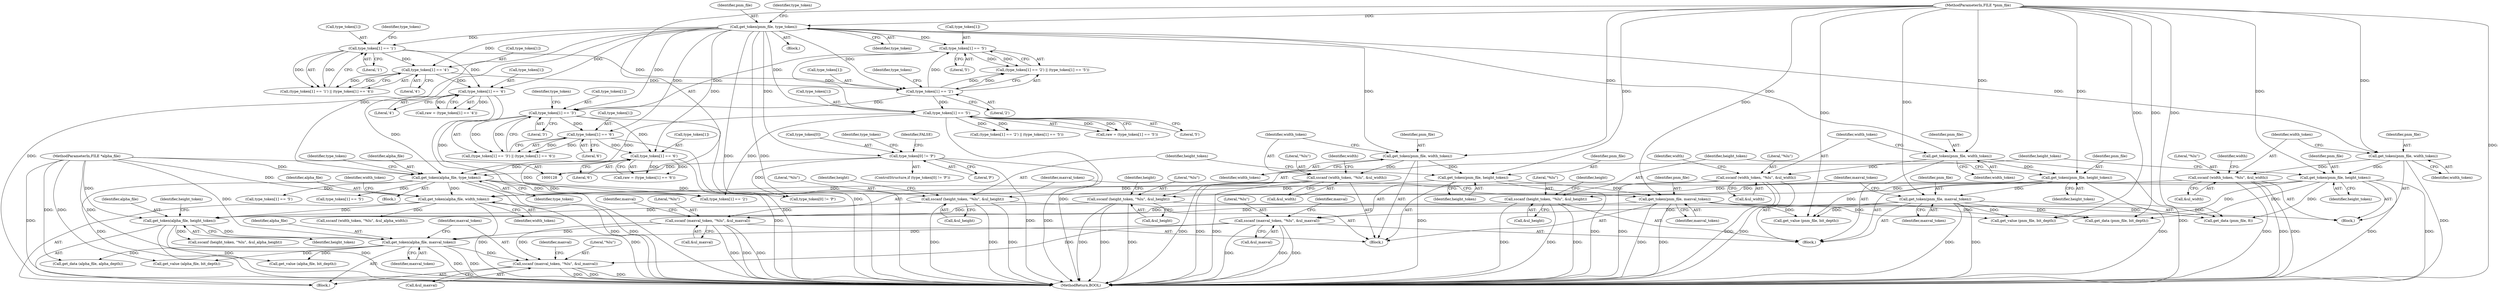 digraph "0_Android_9d4853418ab2f754c2b63e091c29c5529b8b86ca_159@API" {
"1000568" [label="(Call,sscanf (maxval_token, \"%lu\", &ul_maxval))"];
"1000565" [label="(Call,get_token(alpha_file, maxval_token))"];
"1000546" [label="(Call,get_token(alpha_file, height_token))"];
"1000527" [label="(Call,get_token(alpha_file, width_token))"];
"1000494" [label="(Call,get_token(alpha_file, type_token))"];
"1000131" [label="(MethodParameterIn,FILE *alpha_file)"];
"1000293" [label="(Call,type_token[1] == '5')"];
"1000285" [label="(Call,type_token[1] == '5')"];
"1000209" [label="(Call,get_token(pnm_file, type_token))"];
"1000129" [label="(MethodParameterIn,FILE *pnm_file)"];
"1000280" [label="(Call,type_token[1] == '2')"];
"1000224" [label="(Call,type_token[1] == '1')"];
"1000229" [label="(Call,type_token[1] == '4')"];
"1000391" [label="(Call,type_token[1] == '6')"];
"1000383" [label="(Call,type_token[1] == '6')"];
"1000378" [label="(Call,type_token[1] == '3')"];
"1000237" [label="(Call,type_token[1] == '4')"];
"1000213" [label="(Call,type_token[0] != 'P')"];
"1000304" [label="(Call,sscanf (width_token, \"%lu\", &ul_width))"];
"1000301" [label="(Call,get_token(pnm_file, width_token))"];
"1000402" [label="(Call,sscanf (width_token, \"%lu\", &ul_width))"];
"1000399" [label="(Call,get_token(pnm_file, width_token))"];
"1000248" [label="(Call,sscanf (width_token, \"%lu\", &ul_width))"];
"1000245" [label="(Call,get_token(pnm_file, width_token))"];
"1000317" [label="(Call,sscanf (height_token, \"%lu\", &ul_height))"];
"1000314" [label="(Call,get_token(pnm_file, height_token))"];
"1000415" [label="(Call,sscanf (height_token, \"%lu\", &ul_height))"];
"1000412" [label="(Call,get_token(pnm_file, height_token))"];
"1000261" [label="(Call,sscanf (height_token, \"%lu\", &ul_height))"];
"1000258" [label="(Call,get_token(pnm_file, height_token))"];
"1000330" [label="(Call,sscanf (maxval_token, \"%lu\", &ul_maxval))"];
"1000327" [label="(Call,get_token(pnm_file, maxval_token))"];
"1000428" [label="(Call,sscanf (maxval_token, \"%lu\", &ul_maxval))"];
"1000425" [label="(Call,get_token(pnm_file, maxval_token))"];
"1000307" [label="(Call,&ul_width)"];
"1000129" [label="(MethodParameterIn,FILE *pnm_file)"];
"1000287" [label="(Identifier,type_token)"];
"1000387" [label="(Literal,'6')"];
"1000401" [label="(Identifier,width_token)"];
"1000330" [label="(Call,sscanf (maxval_token, \"%lu\", &ul_maxval))"];
"1000327" [label="(Call,get_token(pnm_file, maxval_token))"];
"1000550" [label="(Identifier,height_token)"];
"1000400" [label="(Identifier,pnm_file)"];
"1000233" [label="(Literal,'4')"];
"1000302" [label="(Identifier,pnm_file)"];
"1000254" [label="(Identifier,width)"];
"1000479" [label="(Block,)"];
"1000415" [label="(Call,sscanf (height_token, \"%lu\", &ul_height))"];
"1000210" [label="(Identifier,pnm_file)"];
"1000212" [label="(ControlStructure,if (type_token[0] != 'P'))"];
"1000223" [label="(Call,(type_token[1] == '1') || (type_token[1] == '4'))"];
"1000566" [label="(Identifier,alpha_file)"];
"1000431" [label="(Call,&ul_maxval)"];
"1000262" [label="(Identifier,height_token)"];
"1000528" [label="(Identifier,alpha_file)"];
"1000531" [label="(Identifier,width_token)"];
"1000336" [label="(Identifier,maxval)"];
"1000377" [label="(Call,(type_token[1] == '3') || (type_token[1] == '6'))"];
"1000260" [label="(Identifier,height_token)"];
"1000297" [label="(Literal,'5')"];
"1000267" [label="(Identifier,height)"];
"1000301" [label="(Call,get_token(pnm_file, width_token))"];
"1000328" [label="(Identifier,pnm_file)"];
"1000405" [label="(Call,&ul_width)"];
"1000225" [label="(Call,type_token[1])"];
"1000434" [label="(Identifier,maxval)"];
"1000568" [label="(Call,sscanf (maxval_token, \"%lu\", &ul_maxval))"];
"1000527" [label="(Call,get_token(alpha_file, width_token))"];
"1000314" [label="(Call,get_token(pnm_file, height_token))"];
"1000736" [label="(Call,get_data (pnm_file, 8))"];
"1000215" [label="(Identifier,type_token)"];
"1000382" [label="(Literal,'3')"];
"1000427" [label="(Identifier,maxval_token)"];
"1000281" [label="(Call,type_token[1])"];
"1000251" [label="(Call,&ul_width)"];
"1000320" [label="(Call,&ul_height)"];
"1001011" [label="(MethodReturn,BOOL)"];
"1000413" [label="(Identifier,pnm_file)"];
"1000217" [label="(Literal,'P')"];
"1000508" [label="(Call,(type_token[1] == '2') || (type_token[1] == '5'))"];
"1000248" [label="(Call,sscanf (width_token, \"%lu\", &ul_width))"];
"1000234" [label="(Block,)"];
"1000261" [label="(Call,sscanf (height_token, \"%lu\", &ul_height))"];
"1000318" [label="(Identifier,height_token)"];
"1000214" [label="(Call,type_token[0])"];
"1000258" [label="(Call,get_token(pnm_file, height_token))"];
"1000213" [label="(Call,type_token[0] != 'P')"];
"1000323" [label="(Identifier,height)"];
"1000414" [label="(Identifier,height_token)"];
"1000306" [label="(Literal,\"%lu\")"];
"1000224" [label="(Call,type_token[1] == '1')"];
"1000241" [label="(Literal,'4')"];
"1000408" [label="(Identifier,width)"];
"1000304" [label="(Call,sscanf (width_token, \"%lu\", &ul_width))"];
"1000548" [label="(Identifier,height_token)"];
"1000529" [label="(Identifier,width_token)"];
"1000228" [label="(Literal,'1')"];
"1000284" [label="(Literal,'2')"];
"1000402" [label="(Call,sscanf (width_token, \"%lu\", &ul_width))"];
"1000286" [label="(Call,type_token[1])"];
"1000331" [label="(Identifier,maxval_token)"];
"1000496" [label="(Identifier,type_token)"];
"1000546" [label="(Call,get_token(alpha_file, height_token))"];
"1000522" [label="(Call,type_token[1] == '5')"];
"1000498" [label="(Call,type_token[0] != 'P')"];
"1000384" [label="(Call,type_token[1])"];
"1000416" [label="(Identifier,height_token)"];
"1000428" [label="(Call,sscanf (maxval_token, \"%lu\", &ul_maxval))"];
"1000134" [label="(Block,)"];
"1000259" [label="(Identifier,pnm_file)"];
"1000385" [label="(Identifier,type_token)"];
"1000315" [label="(Identifier,pnm_file)"];
"1000822" [label="(Call,get_data (alpha_file, alpha_depth))"];
"1000280" [label="(Call,type_token[1] == '2')"];
"1000235" [label="(Call,raw = (type_token[1] == '4'))"];
"1000290" [label="(Block,)"];
"1000514" [label="(Call,type_token[1] == '5')"];
"1000425" [label="(Call,get_token(pnm_file, maxval_token))"];
"1000569" [label="(Identifier,maxval_token)"];
"1000399" [label="(Call,get_token(pnm_file, width_token))"];
"1000841" [label="(Call,get_value (alpha_file, bit_depth))"];
"1000389" [label="(Call,raw = (type_token[1] == '6'))"];
"1000316" [label="(Identifier,height_token)"];
"1000421" [label="(Identifier,height)"];
"1000289" [label="(Literal,'5')"];
"1000305" [label="(Identifier,width_token)"];
"1000430" [label="(Literal,\"%lu\")"];
"1000303" [label="(Identifier,width_token)"];
"1000294" [label="(Call,type_token[1])"];
"1000509" [label="(Call,type_token[1] == '2')"];
"1000383" [label="(Call,type_token[1] == '6')"];
"1000229" [label="(Call,type_token[1] == '4')"];
"1000412" [label="(Call,get_token(pnm_file, height_token))"];
"1000332" [label="(Literal,\"%lu\")"];
"1000231" [label="(Identifier,type_token)"];
"1000834" [label="(Call,get_value (alpha_file, bit_depth))"];
"1000245" [label="(Call,get_token(pnm_file, width_token))"];
"1000417" [label="(Literal,\"%lu\")"];
"1000391" [label="(Call,type_token[1] == '6')"];
"1000131" [label="(MethodParameterIn,FILE *alpha_file)"];
"1000249" [label="(Identifier,width_token)"];
"1000429" [label="(Identifier,maxval_token)"];
"1000549" [label="(Call,sscanf (height_token, \"%lu\", &ul_alpha_height))"];
"1000279" [label="(Call,(type_token[1] == '2') || (type_token[1] == '5'))"];
"1000769" [label="(Call,get_data (pnm_file, bit_depth))"];
"1000788" [label="(Call,get_value (pnm_file, bit_depth))"];
"1000237" [label="(Call,type_token[1] == '4')"];
"1000209" [label="(Call,get_token(pnm_file, type_token))"];
"1000226" [label="(Identifier,type_token)"];
"1000246" [label="(Identifier,pnm_file)"];
"1000530" [label="(Call,sscanf (width_token, \"%lu\", &ul_alpha_width))"];
"1000285" [label="(Call,type_token[1] == '5')"];
"1000403" [label="(Identifier,width_token)"];
"1000570" [label="(Literal,\"%lu\")"];
"1000238" [label="(Call,type_token[1])"];
"1000404" [label="(Literal,\"%lu\")"];
"1000250" [label="(Literal,\"%lu\")"];
"1000211" [label="(Identifier,type_token)"];
"1000291" [label="(Call,raw = (type_token[1] == '5'))"];
"1000494" [label="(Call,get_token(alpha_file, type_token))"];
"1000500" [label="(Identifier,type_token)"];
"1000574" [label="(Identifier,maxval)"];
"1000519" [label="(Block,)"];
"1000567" [label="(Identifier,maxval_token)"];
"1000317" [label="(Call,sscanf (height_token, \"%lu\", &ul_height))"];
"1000329" [label="(Identifier,maxval_token)"];
"1000392" [label="(Call,type_token[1])"];
"1000571" [label="(Call,&ul_maxval)"];
"1000388" [label="(Block,)"];
"1000395" [label="(Literal,'6')"];
"1000264" [label="(Call,&ul_height)"];
"1000418" [label="(Call,&ul_height)"];
"1000310" [label="(Identifier,width)"];
"1000565" [label="(Call,get_token(alpha_file, maxval_token))"];
"1000293" [label="(Call,type_token[1] == '5')"];
"1000378" [label="(Call,type_token[1] == '3')"];
"1000379" [label="(Call,type_token[1])"];
"1000547" [label="(Identifier,alpha_file)"];
"1000247" [label="(Identifier,width_token)"];
"1000319" [label="(Literal,\"%lu\")"];
"1000263" [label="(Literal,\"%lu\")"];
"1000220" [label="(Identifier,FALSE)"];
"1000426" [label="(Identifier,pnm_file)"];
"1000333" [label="(Call,&ul_maxval)"];
"1000230" [label="(Call,type_token[1])"];
"1000781" [label="(Call,get_value (pnm_file, bit_depth))"];
"1000495" [label="(Identifier,alpha_file)"];
"1000568" -> "1000519"  [label="AST: "];
"1000568" -> "1000571"  [label="CFG: "];
"1000569" -> "1000568"  [label="AST: "];
"1000570" -> "1000568"  [label="AST: "];
"1000571" -> "1000568"  [label="AST: "];
"1000574" -> "1000568"  [label="CFG: "];
"1000568" -> "1001011"  [label="DDG: "];
"1000568" -> "1001011"  [label="DDG: "];
"1000568" -> "1001011"  [label="DDG: "];
"1000565" -> "1000568"  [label="DDG: "];
"1000330" -> "1000568"  [label="DDG: "];
"1000428" -> "1000568"  [label="DDG: "];
"1000565" -> "1000519"  [label="AST: "];
"1000565" -> "1000567"  [label="CFG: "];
"1000566" -> "1000565"  [label="AST: "];
"1000567" -> "1000565"  [label="AST: "];
"1000569" -> "1000565"  [label="CFG: "];
"1000565" -> "1001011"  [label="DDG: "];
"1000565" -> "1001011"  [label="DDG: "];
"1000546" -> "1000565"  [label="DDG: "];
"1000131" -> "1000565"  [label="DDG: "];
"1000330" -> "1000565"  [label="DDG: "];
"1000428" -> "1000565"  [label="DDG: "];
"1000565" -> "1000822"  [label="DDG: "];
"1000565" -> "1000834"  [label="DDG: "];
"1000565" -> "1000841"  [label="DDG: "];
"1000546" -> "1000519"  [label="AST: "];
"1000546" -> "1000548"  [label="CFG: "];
"1000547" -> "1000546"  [label="AST: "];
"1000548" -> "1000546"  [label="AST: "];
"1000550" -> "1000546"  [label="CFG: "];
"1000546" -> "1001011"  [label="DDG: "];
"1000546" -> "1001011"  [label="DDG: "];
"1000527" -> "1000546"  [label="DDG: "];
"1000131" -> "1000546"  [label="DDG: "];
"1000317" -> "1000546"  [label="DDG: "];
"1000415" -> "1000546"  [label="DDG: "];
"1000261" -> "1000546"  [label="DDG: "];
"1000546" -> "1000549"  [label="DDG: "];
"1000527" -> "1000519"  [label="AST: "];
"1000527" -> "1000529"  [label="CFG: "];
"1000528" -> "1000527"  [label="AST: "];
"1000529" -> "1000527"  [label="AST: "];
"1000531" -> "1000527"  [label="CFG: "];
"1000527" -> "1001011"  [label="DDG: "];
"1000527" -> "1001011"  [label="DDG: "];
"1000494" -> "1000527"  [label="DDG: "];
"1000131" -> "1000527"  [label="DDG: "];
"1000304" -> "1000527"  [label="DDG: "];
"1000402" -> "1000527"  [label="DDG: "];
"1000248" -> "1000527"  [label="DDG: "];
"1000527" -> "1000530"  [label="DDG: "];
"1000494" -> "1000479"  [label="AST: "];
"1000494" -> "1000496"  [label="CFG: "];
"1000495" -> "1000494"  [label="AST: "];
"1000496" -> "1000494"  [label="AST: "];
"1000500" -> "1000494"  [label="CFG: "];
"1000494" -> "1001011"  [label="DDG: "];
"1000494" -> "1001011"  [label="DDG: "];
"1000494" -> "1001011"  [label="DDG: "];
"1000131" -> "1000494"  [label="DDG: "];
"1000293" -> "1000494"  [label="DDG: "];
"1000391" -> "1000494"  [label="DDG: "];
"1000209" -> "1000494"  [label="DDG: "];
"1000237" -> "1000494"  [label="DDG: "];
"1000213" -> "1000494"  [label="DDG: "];
"1000494" -> "1000498"  [label="DDG: "];
"1000494" -> "1000509"  [label="DDG: "];
"1000494" -> "1000514"  [label="DDG: "];
"1000494" -> "1000522"  [label="DDG: "];
"1000131" -> "1000128"  [label="AST: "];
"1000131" -> "1001011"  [label="DDG: "];
"1000131" -> "1000822"  [label="DDG: "];
"1000131" -> "1000834"  [label="DDG: "];
"1000131" -> "1000841"  [label="DDG: "];
"1000293" -> "1000291"  [label="AST: "];
"1000293" -> "1000297"  [label="CFG: "];
"1000294" -> "1000293"  [label="AST: "];
"1000297" -> "1000293"  [label="AST: "];
"1000291" -> "1000293"  [label="CFG: "];
"1000293" -> "1001011"  [label="DDG: "];
"1000293" -> "1000291"  [label="DDG: "];
"1000293" -> "1000291"  [label="DDG: "];
"1000285" -> "1000293"  [label="DDG: "];
"1000209" -> "1000293"  [label="DDG: "];
"1000280" -> "1000293"  [label="DDG: "];
"1000293" -> "1000509"  [label="DDG: "];
"1000293" -> "1000508"  [label="DDG: "];
"1000293" -> "1000508"  [label="DDG: "];
"1000285" -> "1000279"  [label="AST: "];
"1000285" -> "1000289"  [label="CFG: "];
"1000286" -> "1000285"  [label="AST: "];
"1000289" -> "1000285"  [label="AST: "];
"1000279" -> "1000285"  [label="CFG: "];
"1000285" -> "1000279"  [label="DDG: "];
"1000285" -> "1000279"  [label="DDG: "];
"1000209" -> "1000285"  [label="DDG: "];
"1000280" -> "1000285"  [label="DDG: "];
"1000285" -> "1000378"  [label="DDG: "];
"1000209" -> "1000134"  [label="AST: "];
"1000209" -> "1000211"  [label="CFG: "];
"1000210" -> "1000209"  [label="AST: "];
"1000211" -> "1000209"  [label="AST: "];
"1000215" -> "1000209"  [label="CFG: "];
"1000209" -> "1001011"  [label="DDG: "];
"1000209" -> "1001011"  [label="DDG: "];
"1000209" -> "1001011"  [label="DDG: "];
"1000129" -> "1000209"  [label="DDG: "];
"1000209" -> "1000213"  [label="DDG: "];
"1000209" -> "1000224"  [label="DDG: "];
"1000209" -> "1000229"  [label="DDG: "];
"1000209" -> "1000237"  [label="DDG: "];
"1000209" -> "1000245"  [label="DDG: "];
"1000209" -> "1000280"  [label="DDG: "];
"1000209" -> "1000301"  [label="DDG: "];
"1000209" -> "1000378"  [label="DDG: "];
"1000209" -> "1000383"  [label="DDG: "];
"1000209" -> "1000391"  [label="DDG: "];
"1000209" -> "1000399"  [label="DDG: "];
"1000129" -> "1000128"  [label="AST: "];
"1000129" -> "1001011"  [label="DDG: "];
"1000129" -> "1000245"  [label="DDG: "];
"1000129" -> "1000258"  [label="DDG: "];
"1000129" -> "1000301"  [label="DDG: "];
"1000129" -> "1000314"  [label="DDG: "];
"1000129" -> "1000327"  [label="DDG: "];
"1000129" -> "1000399"  [label="DDG: "];
"1000129" -> "1000412"  [label="DDG: "];
"1000129" -> "1000425"  [label="DDG: "];
"1000129" -> "1000736"  [label="DDG: "];
"1000129" -> "1000769"  [label="DDG: "];
"1000129" -> "1000781"  [label="DDG: "];
"1000129" -> "1000788"  [label="DDG: "];
"1000280" -> "1000279"  [label="AST: "];
"1000280" -> "1000284"  [label="CFG: "];
"1000281" -> "1000280"  [label="AST: "];
"1000284" -> "1000280"  [label="AST: "];
"1000287" -> "1000280"  [label="CFG: "];
"1000279" -> "1000280"  [label="CFG: "];
"1000280" -> "1000279"  [label="DDG: "];
"1000280" -> "1000279"  [label="DDG: "];
"1000224" -> "1000280"  [label="DDG: "];
"1000229" -> "1000280"  [label="DDG: "];
"1000280" -> "1000378"  [label="DDG: "];
"1000224" -> "1000223"  [label="AST: "];
"1000224" -> "1000228"  [label="CFG: "];
"1000225" -> "1000224"  [label="AST: "];
"1000228" -> "1000224"  [label="AST: "];
"1000231" -> "1000224"  [label="CFG: "];
"1000223" -> "1000224"  [label="CFG: "];
"1000224" -> "1000223"  [label="DDG: "];
"1000224" -> "1000223"  [label="DDG: "];
"1000224" -> "1000229"  [label="DDG: "];
"1000224" -> "1000237"  [label="DDG: "];
"1000229" -> "1000223"  [label="AST: "];
"1000229" -> "1000233"  [label="CFG: "];
"1000230" -> "1000229"  [label="AST: "];
"1000233" -> "1000229"  [label="AST: "];
"1000223" -> "1000229"  [label="CFG: "];
"1000229" -> "1000223"  [label="DDG: "];
"1000229" -> "1000223"  [label="DDG: "];
"1000229" -> "1000237"  [label="DDG: "];
"1000391" -> "1000389"  [label="AST: "];
"1000391" -> "1000395"  [label="CFG: "];
"1000392" -> "1000391"  [label="AST: "];
"1000395" -> "1000391"  [label="AST: "];
"1000389" -> "1000391"  [label="CFG: "];
"1000391" -> "1001011"  [label="DDG: "];
"1000391" -> "1000389"  [label="DDG: "];
"1000391" -> "1000389"  [label="DDG: "];
"1000383" -> "1000391"  [label="DDG: "];
"1000378" -> "1000391"  [label="DDG: "];
"1000391" -> "1000509"  [label="DDG: "];
"1000383" -> "1000377"  [label="AST: "];
"1000383" -> "1000387"  [label="CFG: "];
"1000384" -> "1000383"  [label="AST: "];
"1000387" -> "1000383"  [label="AST: "];
"1000377" -> "1000383"  [label="CFG: "];
"1000383" -> "1001011"  [label="DDG: "];
"1000383" -> "1000377"  [label="DDG: "];
"1000383" -> "1000377"  [label="DDG: "];
"1000378" -> "1000383"  [label="DDG: "];
"1000378" -> "1000377"  [label="AST: "];
"1000378" -> "1000382"  [label="CFG: "];
"1000379" -> "1000378"  [label="AST: "];
"1000382" -> "1000378"  [label="AST: "];
"1000385" -> "1000378"  [label="CFG: "];
"1000377" -> "1000378"  [label="CFG: "];
"1000378" -> "1001011"  [label="DDG: "];
"1000378" -> "1000377"  [label="DDG: "];
"1000378" -> "1000377"  [label="DDG: "];
"1000237" -> "1000235"  [label="AST: "];
"1000237" -> "1000241"  [label="CFG: "];
"1000238" -> "1000237"  [label="AST: "];
"1000241" -> "1000237"  [label="AST: "];
"1000235" -> "1000237"  [label="CFG: "];
"1000237" -> "1001011"  [label="DDG: "];
"1000237" -> "1000235"  [label="DDG: "];
"1000237" -> "1000235"  [label="DDG: "];
"1000237" -> "1000509"  [label="DDG: "];
"1000213" -> "1000212"  [label="AST: "];
"1000213" -> "1000217"  [label="CFG: "];
"1000214" -> "1000213"  [label="AST: "];
"1000217" -> "1000213"  [label="AST: "];
"1000220" -> "1000213"  [label="CFG: "];
"1000226" -> "1000213"  [label="CFG: "];
"1000213" -> "1001011"  [label="DDG: "];
"1000213" -> "1001011"  [label="DDG: "];
"1000213" -> "1000498"  [label="DDG: "];
"1000304" -> "1000290"  [label="AST: "];
"1000304" -> "1000307"  [label="CFG: "];
"1000305" -> "1000304"  [label="AST: "];
"1000306" -> "1000304"  [label="AST: "];
"1000307" -> "1000304"  [label="AST: "];
"1000310" -> "1000304"  [label="CFG: "];
"1000304" -> "1001011"  [label="DDG: "];
"1000304" -> "1001011"  [label="DDG: "];
"1000304" -> "1001011"  [label="DDG: "];
"1000301" -> "1000304"  [label="DDG: "];
"1000301" -> "1000290"  [label="AST: "];
"1000301" -> "1000303"  [label="CFG: "];
"1000302" -> "1000301"  [label="AST: "];
"1000303" -> "1000301"  [label="AST: "];
"1000305" -> "1000301"  [label="CFG: "];
"1000301" -> "1001011"  [label="DDG: "];
"1000301" -> "1000314"  [label="DDG: "];
"1000402" -> "1000388"  [label="AST: "];
"1000402" -> "1000405"  [label="CFG: "];
"1000403" -> "1000402"  [label="AST: "];
"1000404" -> "1000402"  [label="AST: "];
"1000405" -> "1000402"  [label="AST: "];
"1000408" -> "1000402"  [label="CFG: "];
"1000402" -> "1001011"  [label="DDG: "];
"1000402" -> "1001011"  [label="DDG: "];
"1000402" -> "1001011"  [label="DDG: "];
"1000399" -> "1000402"  [label="DDG: "];
"1000399" -> "1000388"  [label="AST: "];
"1000399" -> "1000401"  [label="CFG: "];
"1000400" -> "1000399"  [label="AST: "];
"1000401" -> "1000399"  [label="AST: "];
"1000403" -> "1000399"  [label="CFG: "];
"1000399" -> "1001011"  [label="DDG: "];
"1000399" -> "1000412"  [label="DDG: "];
"1000248" -> "1000234"  [label="AST: "];
"1000248" -> "1000251"  [label="CFG: "];
"1000249" -> "1000248"  [label="AST: "];
"1000250" -> "1000248"  [label="AST: "];
"1000251" -> "1000248"  [label="AST: "];
"1000254" -> "1000248"  [label="CFG: "];
"1000248" -> "1001011"  [label="DDG: "];
"1000248" -> "1001011"  [label="DDG: "];
"1000248" -> "1001011"  [label="DDG: "];
"1000245" -> "1000248"  [label="DDG: "];
"1000245" -> "1000234"  [label="AST: "];
"1000245" -> "1000247"  [label="CFG: "];
"1000246" -> "1000245"  [label="AST: "];
"1000247" -> "1000245"  [label="AST: "];
"1000249" -> "1000245"  [label="CFG: "];
"1000245" -> "1001011"  [label="DDG: "];
"1000245" -> "1000258"  [label="DDG: "];
"1000317" -> "1000290"  [label="AST: "];
"1000317" -> "1000320"  [label="CFG: "];
"1000318" -> "1000317"  [label="AST: "];
"1000319" -> "1000317"  [label="AST: "];
"1000320" -> "1000317"  [label="AST: "];
"1000323" -> "1000317"  [label="CFG: "];
"1000317" -> "1001011"  [label="DDG: "];
"1000317" -> "1001011"  [label="DDG: "];
"1000317" -> "1001011"  [label="DDG: "];
"1000314" -> "1000317"  [label="DDG: "];
"1000314" -> "1000290"  [label="AST: "];
"1000314" -> "1000316"  [label="CFG: "];
"1000315" -> "1000314"  [label="AST: "];
"1000316" -> "1000314"  [label="AST: "];
"1000318" -> "1000314"  [label="CFG: "];
"1000314" -> "1001011"  [label="DDG: "];
"1000314" -> "1000327"  [label="DDG: "];
"1000415" -> "1000388"  [label="AST: "];
"1000415" -> "1000418"  [label="CFG: "];
"1000416" -> "1000415"  [label="AST: "];
"1000417" -> "1000415"  [label="AST: "];
"1000418" -> "1000415"  [label="AST: "];
"1000421" -> "1000415"  [label="CFG: "];
"1000415" -> "1001011"  [label="DDG: "];
"1000415" -> "1001011"  [label="DDG: "];
"1000415" -> "1001011"  [label="DDG: "];
"1000412" -> "1000415"  [label="DDG: "];
"1000412" -> "1000388"  [label="AST: "];
"1000412" -> "1000414"  [label="CFG: "];
"1000413" -> "1000412"  [label="AST: "];
"1000414" -> "1000412"  [label="AST: "];
"1000416" -> "1000412"  [label="CFG: "];
"1000412" -> "1001011"  [label="DDG: "];
"1000412" -> "1000425"  [label="DDG: "];
"1000261" -> "1000234"  [label="AST: "];
"1000261" -> "1000264"  [label="CFG: "];
"1000262" -> "1000261"  [label="AST: "];
"1000263" -> "1000261"  [label="AST: "];
"1000264" -> "1000261"  [label="AST: "];
"1000267" -> "1000261"  [label="CFG: "];
"1000261" -> "1001011"  [label="DDG: "];
"1000261" -> "1001011"  [label="DDG: "];
"1000261" -> "1001011"  [label="DDG: "];
"1000258" -> "1000261"  [label="DDG: "];
"1000258" -> "1000234"  [label="AST: "];
"1000258" -> "1000260"  [label="CFG: "];
"1000259" -> "1000258"  [label="AST: "];
"1000260" -> "1000258"  [label="AST: "];
"1000262" -> "1000258"  [label="CFG: "];
"1000258" -> "1001011"  [label="DDG: "];
"1000258" -> "1001011"  [label="DDG: "];
"1000258" -> "1000736"  [label="DDG: "];
"1000258" -> "1000769"  [label="DDG: "];
"1000258" -> "1000781"  [label="DDG: "];
"1000258" -> "1000788"  [label="DDG: "];
"1000330" -> "1000290"  [label="AST: "];
"1000330" -> "1000333"  [label="CFG: "];
"1000331" -> "1000330"  [label="AST: "];
"1000332" -> "1000330"  [label="AST: "];
"1000333" -> "1000330"  [label="AST: "];
"1000336" -> "1000330"  [label="CFG: "];
"1000330" -> "1001011"  [label="DDG: "];
"1000330" -> "1001011"  [label="DDG: "];
"1000330" -> "1001011"  [label="DDG: "];
"1000327" -> "1000330"  [label="DDG: "];
"1000327" -> "1000290"  [label="AST: "];
"1000327" -> "1000329"  [label="CFG: "];
"1000328" -> "1000327"  [label="AST: "];
"1000329" -> "1000327"  [label="AST: "];
"1000331" -> "1000327"  [label="CFG: "];
"1000327" -> "1001011"  [label="DDG: "];
"1000327" -> "1001011"  [label="DDG: "];
"1000327" -> "1000736"  [label="DDG: "];
"1000327" -> "1000769"  [label="DDG: "];
"1000327" -> "1000781"  [label="DDG: "];
"1000327" -> "1000788"  [label="DDG: "];
"1000428" -> "1000388"  [label="AST: "];
"1000428" -> "1000431"  [label="CFG: "];
"1000429" -> "1000428"  [label="AST: "];
"1000430" -> "1000428"  [label="AST: "];
"1000431" -> "1000428"  [label="AST: "];
"1000434" -> "1000428"  [label="CFG: "];
"1000428" -> "1001011"  [label="DDG: "];
"1000428" -> "1001011"  [label="DDG: "];
"1000428" -> "1001011"  [label="DDG: "];
"1000425" -> "1000428"  [label="DDG: "];
"1000425" -> "1000388"  [label="AST: "];
"1000425" -> "1000427"  [label="CFG: "];
"1000426" -> "1000425"  [label="AST: "];
"1000427" -> "1000425"  [label="AST: "];
"1000429" -> "1000425"  [label="CFG: "];
"1000425" -> "1001011"  [label="DDG: "];
"1000425" -> "1001011"  [label="DDG: "];
"1000425" -> "1000736"  [label="DDG: "];
"1000425" -> "1000769"  [label="DDG: "];
"1000425" -> "1000781"  [label="DDG: "];
"1000425" -> "1000788"  [label="DDG: "];
}
